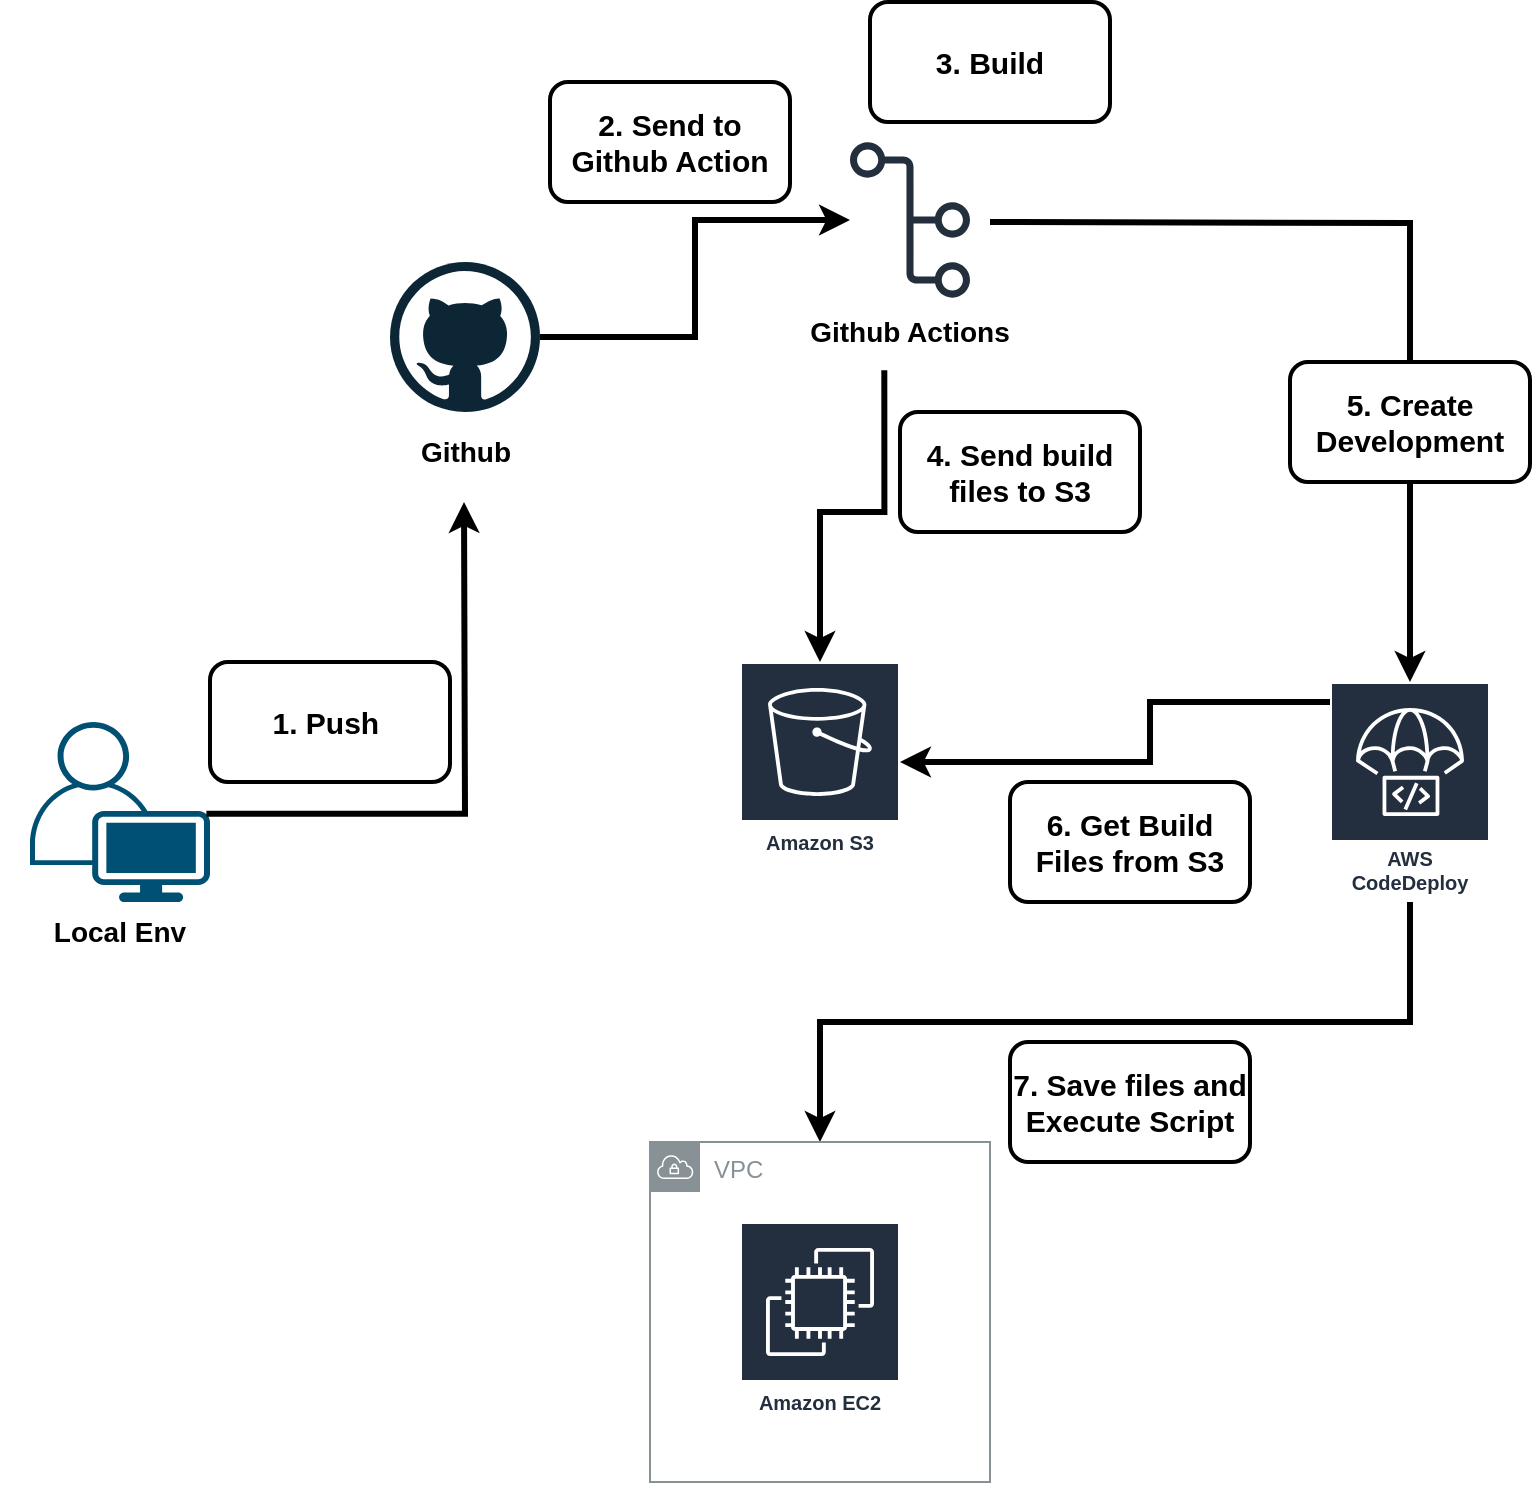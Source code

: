 <mxfile version="22.1.0" type="github">
  <diagram id="yPxyJZ8AM_hMuL3Unpa9" name="gitflow">
    <mxGraphModel dx="1080" dy="703" grid="1" gridSize="10" guides="1" tooltips="1" connect="1" arrows="1" fold="1" page="1" pageScale="1" pageWidth="850" pageHeight="1100" math="0" shadow="0">
      <root>
        <mxCell id="0" />
        <mxCell id="1" parent="0" />
        <mxCell id="AEtrPZs2UYAUVShnakG7-192" value="" style="edgeStyle=orthogonalEdgeStyle;rounded=0;orthogonalLoop=1;jettySize=auto;html=1;strokeWidth=3;exitX=0.5;exitY=1;exitDx=0;exitDy=0;exitPerimeter=0;" edge="1" parent="1" source="AEtrPZs2UYAUVShnakG7-203" target="AEtrPZs2UYAUVShnakG7-207">
          <mxGeometry relative="1" as="geometry">
            <mxPoint x="550" y="523.75" as="sourcePoint" />
            <mxPoint x="630" y="780" as="targetPoint" />
          </mxGeometry>
        </mxCell>
        <mxCell id="AEtrPZs2UYAUVShnakG7-185" value="" style="points=[[0.35,0,0],[0.98,0.51,0],[1,0.71,0],[0.67,1,0],[0,0.795,0],[0,0.65,0]];verticalLabelPosition=bottom;sketch=0;html=1;verticalAlign=top;aspect=fixed;align=center;pointerEvents=1;shape=mxgraph.cisco19.user;fillColor=#005073;strokeColor=none;" vertex="1" parent="1">
          <mxGeometry x="50" y="450" width="90" height="90" as="geometry" />
        </mxCell>
        <mxCell id="AEtrPZs2UYAUVShnakG7-199" value="Amazon S3" style="sketch=0;outlineConnect=0;fontColor=#232F3E;gradientColor=none;strokeColor=#ffffff;fillColor=#232F3E;dashed=0;verticalLabelPosition=middle;verticalAlign=bottom;align=center;html=1;whiteSpace=wrap;fontSize=10;fontStyle=1;spacing=3;shape=mxgraph.aws4.productIcon;prIcon=mxgraph.aws4.s3;" vertex="1" parent="1">
          <mxGeometry x="405" y="420" width="80" height="100" as="geometry" />
        </mxCell>
        <mxCell id="AEtrPZs2UYAUVShnakG7-201" value="" style="edgeStyle=orthogonalEdgeStyle;rounded=0;orthogonalLoop=1;jettySize=auto;html=1;strokeWidth=3;" edge="1" parent="1" target="AEtrPZs2UYAUVShnakG7-203">
          <mxGeometry relative="1" as="geometry">
            <mxPoint x="530" y="200" as="sourcePoint" />
            <mxPoint x="600" y="410" as="targetPoint" />
            <Array as="points" />
          </mxGeometry>
        </mxCell>
        <mxCell id="AEtrPZs2UYAUVShnakG7-203" value="AWS CodeDeploy" style="sketch=0;outlineConnect=0;fontColor=#232F3E;gradientColor=none;strokeColor=#ffffff;fillColor=#232F3E;dashed=0;verticalLabelPosition=middle;verticalAlign=bottom;align=center;html=1;whiteSpace=wrap;fontSize=10;fontStyle=1;spacing=3;shape=mxgraph.aws4.productIcon;prIcon=mxgraph.aws4.codedeploy;" vertex="1" parent="1">
          <mxGeometry x="700" y="430" width="80" height="110" as="geometry" />
        </mxCell>
        <mxCell id="AEtrPZs2UYAUVShnakG7-197" value="" style="dashed=0;outlineConnect=0;html=1;align=center;labelPosition=center;verticalLabelPosition=bottom;verticalAlign=top;shape=mxgraph.weblogos.github" vertex="1" parent="1">
          <mxGeometry x="230" y="220" width="75" height="75" as="geometry" />
        </mxCell>
        <mxCell id="AEtrPZs2UYAUVShnakG7-206" value="" style="edgeStyle=orthogonalEdgeStyle;rounded=0;orthogonalLoop=1;jettySize=auto;html=1;strokeWidth=3;exitX=0.98;exitY=0.51;exitDx=0;exitDy=0;exitPerimeter=0;" edge="1" parent="1" source="AEtrPZs2UYAUVShnakG7-185">
          <mxGeometry relative="1" as="geometry">
            <mxPoint x="90" y="370" as="sourcePoint" />
            <mxPoint x="267" y="340" as="targetPoint" />
            <Array as="points" />
          </mxGeometry>
        </mxCell>
        <mxCell id="AEtrPZs2UYAUVShnakG7-212" value="" style="sketch=0;outlineConnect=0;fontColor=#232F3E;gradientColor=none;fillColor=#232F3D;strokeColor=none;dashed=0;verticalLabelPosition=bottom;verticalAlign=top;align=center;html=1;fontSize=12;fontStyle=0;aspect=fixed;pointerEvents=1;shape=mxgraph.aws4.git_repository;" vertex="1" parent="1">
          <mxGeometry x="460" y="160" width="60" height="78" as="geometry" />
        </mxCell>
        <mxCell id="AEtrPZs2UYAUVShnakG7-213" value="" style="edgeStyle=orthogonalEdgeStyle;rounded=0;orthogonalLoop=1;jettySize=auto;html=1;strokeWidth=3;" edge="1" parent="1" source="AEtrPZs2UYAUVShnakG7-197" target="AEtrPZs2UYAUVShnakG7-212">
          <mxGeometry relative="1" as="geometry">
            <mxPoint x="330" y="259" as="sourcePoint" />
            <mxPoint x="417" y="257" as="targetPoint" />
            <Array as="points" />
          </mxGeometry>
        </mxCell>
        <mxCell id="AEtrPZs2UYAUVShnakG7-215" value="" style="edgeStyle=orthogonalEdgeStyle;rounded=0;orthogonalLoop=1;jettySize=auto;html=1;strokeWidth=3;exitX=0.393;exitY=1.138;exitDx=0;exitDy=0;exitPerimeter=0;" edge="1" parent="1" source="AEtrPZs2UYAUVShnakG7-233" target="AEtrPZs2UYAUVShnakG7-199">
          <mxGeometry relative="1" as="geometry">
            <mxPoint x="480" y="310" as="sourcePoint" />
            <mxPoint x="595" y="340" as="targetPoint" />
            <Array as="points" />
          </mxGeometry>
        </mxCell>
        <mxCell id="AEtrPZs2UYAUVShnakG7-217" value="" style="group" vertex="1" connectable="0" parent="1">
          <mxGeometry x="360" y="660" width="170" height="170" as="geometry" />
        </mxCell>
        <mxCell id="AEtrPZs2UYAUVShnakG7-207" value="VPC" style="sketch=0;outlineConnect=0;gradientColor=none;html=1;whiteSpace=wrap;fontSize=12;fontStyle=0;shape=mxgraph.aws4.group;grIcon=mxgraph.aws4.group_vpc;strokeColor=#879196;fillColor=none;verticalAlign=top;align=left;spacingLeft=30;fontColor=#879196;dashed=0;" vertex="1" parent="AEtrPZs2UYAUVShnakG7-217">
          <mxGeometry width="170" height="170" as="geometry" />
        </mxCell>
        <mxCell id="AEtrPZs2UYAUVShnakG7-202" value="Amazon EC2" style="sketch=0;outlineConnect=0;fontColor=#232F3E;gradientColor=none;strokeColor=#ffffff;fillColor=#232F3E;dashed=0;verticalLabelPosition=middle;verticalAlign=bottom;align=center;html=1;whiteSpace=wrap;fontSize=10;fontStyle=1;spacing=3;shape=mxgraph.aws4.productIcon;prIcon=mxgraph.aws4.ec2;" vertex="1" parent="AEtrPZs2UYAUVShnakG7-217">
          <mxGeometry x="45" y="40" width="80" height="100" as="geometry" />
        </mxCell>
        <mxCell id="AEtrPZs2UYAUVShnakG7-219" value="" style="edgeStyle=orthogonalEdgeStyle;rounded=0;orthogonalLoop=1;jettySize=auto;html=1;strokeWidth=3;shadow=0;" edge="1" parent="1" source="AEtrPZs2UYAUVShnakG7-203" target="AEtrPZs2UYAUVShnakG7-199">
          <mxGeometry relative="1" as="geometry">
            <mxPoint x="610" y="360" as="sourcePoint" />
            <mxPoint x="640" y="537" as="targetPoint" />
            <Array as="points">
              <mxPoint x="610" y="440" />
              <mxPoint x="610" y="470" />
            </Array>
          </mxGeometry>
        </mxCell>
        <mxCell id="AEtrPZs2UYAUVShnakG7-222" value="2. Send to Github Action" style="whiteSpace=wrap;html=1;strokeWidth=2;rounded=1;glass=0;shadow=0;fontSize=15;fontStyle=1" vertex="1" parent="1">
          <mxGeometry x="310" y="130" width="120" height="60" as="geometry" />
        </mxCell>
        <mxCell id="AEtrPZs2UYAUVShnakG7-225" value="1. Push&amp;nbsp;" style="whiteSpace=wrap;html=1;strokeWidth=2;rounded=1;glass=0;shadow=0;fontSize=15;fontStyle=1" vertex="1" parent="1">
          <mxGeometry x="140" y="420" width="120" height="60" as="geometry" />
        </mxCell>
        <mxCell id="AEtrPZs2UYAUVShnakG7-227" value="3. Build" style="whiteSpace=wrap;html=1;strokeWidth=2;rounded=1;glass=0;shadow=0;fontSize=15;fontStyle=1" vertex="1" parent="1">
          <mxGeometry x="470" y="90" width="120" height="60" as="geometry" />
        </mxCell>
        <mxCell id="AEtrPZs2UYAUVShnakG7-228" value="4. Send build files to S3" style="whiteSpace=wrap;html=1;strokeWidth=2;rounded=1;glass=0;shadow=0;fontSize=15;fontStyle=1" vertex="1" parent="1">
          <mxGeometry x="485" y="295" width="120" height="60" as="geometry" />
        </mxCell>
        <mxCell id="AEtrPZs2UYAUVShnakG7-229" value="5. Create Development" style="whiteSpace=wrap;html=1;strokeWidth=2;rounded=1;glass=0;shadow=0;fontSize=15;fontStyle=1" vertex="1" parent="1">
          <mxGeometry x="680" y="270" width="120" height="60" as="geometry" />
        </mxCell>
        <mxCell id="AEtrPZs2UYAUVShnakG7-230" value="6. Get Build Files from S3" style="whiteSpace=wrap;html=1;strokeWidth=2;rounded=1;glass=0;shadow=0;fontSize=15;fontStyle=1" vertex="1" parent="1">
          <mxGeometry x="540" y="480" width="120" height="60" as="geometry" />
        </mxCell>
        <mxCell id="AEtrPZs2UYAUVShnakG7-232" value="7. Save files and Execute Script" style="whiteSpace=wrap;html=1;strokeWidth=2;rounded=1;glass=0;shadow=0;fontSize=15;fontStyle=1" vertex="1" parent="1">
          <mxGeometry x="540" y="610" width="120" height="60" as="geometry" />
        </mxCell>
        <mxCell id="AEtrPZs2UYAUVShnakG7-233" value="Github Actions" style="text;html=1;strokeColor=none;fillColor=none;align=center;verticalAlign=middle;whiteSpace=wrap;rounded=0;fontStyle=1;fontSize=14;" vertex="1" parent="1">
          <mxGeometry x="430" y="240" width="120" height="30" as="geometry" />
        </mxCell>
        <mxCell id="AEtrPZs2UYAUVShnakG7-234" value="Github" style="text;html=1;strokeColor=none;fillColor=none;align=center;verticalAlign=middle;whiteSpace=wrap;rounded=0;fontStyle=1;fontSize=14;" vertex="1" parent="1">
          <mxGeometry x="207.5" y="300" width="120" height="30" as="geometry" />
        </mxCell>
        <mxCell id="AEtrPZs2UYAUVShnakG7-236" value="Local Env" style="text;html=1;strokeColor=none;fillColor=none;align=center;verticalAlign=middle;whiteSpace=wrap;rounded=0;fontStyle=1;fontSize=14;" vertex="1" parent="1">
          <mxGeometry x="35" y="540" width="120" height="30" as="geometry" />
        </mxCell>
      </root>
    </mxGraphModel>
  </diagram>
</mxfile>
